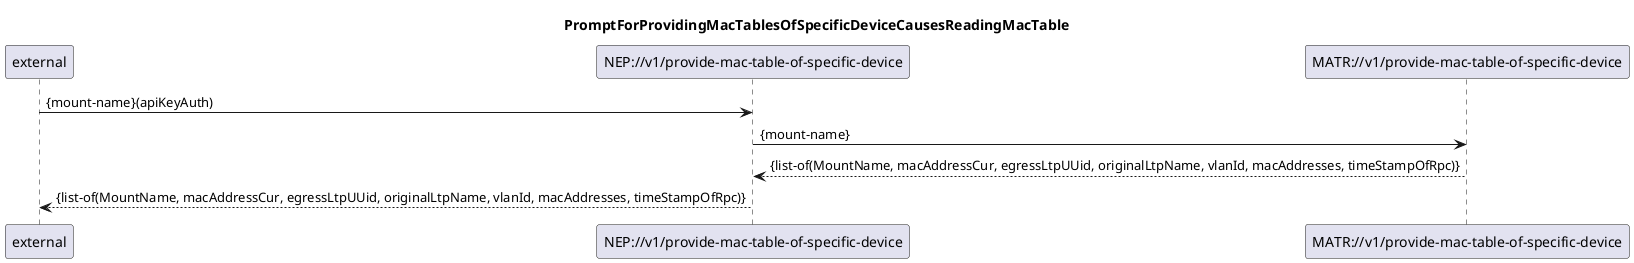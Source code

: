 @startuml 101_ProvideMacTableOfSpecificDevice
skinparam responseMessageBelowArrow true

title PromptForProvidingMacTablesOfSpecificDeviceCausesReadingMacTable

participant external
participant "NEP://v1/provide-mac-table-of-specific-device" as nep
participant "MATR://v1/provide-mac-table-of-specific-device" as matr

external -> nep: {mount-name}(apiKeyAuth)

nep -> matr: {mount-name}
matr --> nep: {list-of(MountName, macAddressCur, egressLtpUUid, originalLtpName, vlanId, macAddresses, timeStampOfRpc)}

nep --> external: {list-of(MountName, macAddressCur, egressLtpUUid, originalLtpName, vlanId, macAddresses, timeStampOfRpc)}


@enduml